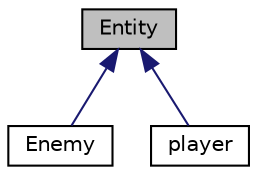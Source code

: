 digraph "Entity"
{
 // LATEX_PDF_SIZE
  edge [fontname="Helvetica",fontsize="10",labelfontname="Helvetica",labelfontsize="10"];
  node [fontname="Helvetica",fontsize="10",shape=record];
  Node1 [label="Entity",height=0.2,width=0.4,color="black", fillcolor="grey75", style="filled", fontcolor="black",tooltip="enetity class helps use to keep the common functions within enemy and player this is an example of in..."];
  Node1 -> Node2 [dir="back",color="midnightblue",fontsize="10",style="solid",fontname="Helvetica"];
  Node2 [label="Enemy",height=0.2,width=0.4,color="black", fillcolor="white", style="filled",URL="$class_enemy.html",tooltip="this was supose to be a parent class that contian three different enemies. we would use polymorphism ..."];
  Node1 -> Node3 [dir="back",color="midnightblue",fontsize="10",style="solid",fontname="Helvetica"];
  Node3 [label="player",height=0.2,width=0.4,color="black", fillcolor="white", style="filled",URL="$classplayer.html",tooltip="player logic implemented"];
}
